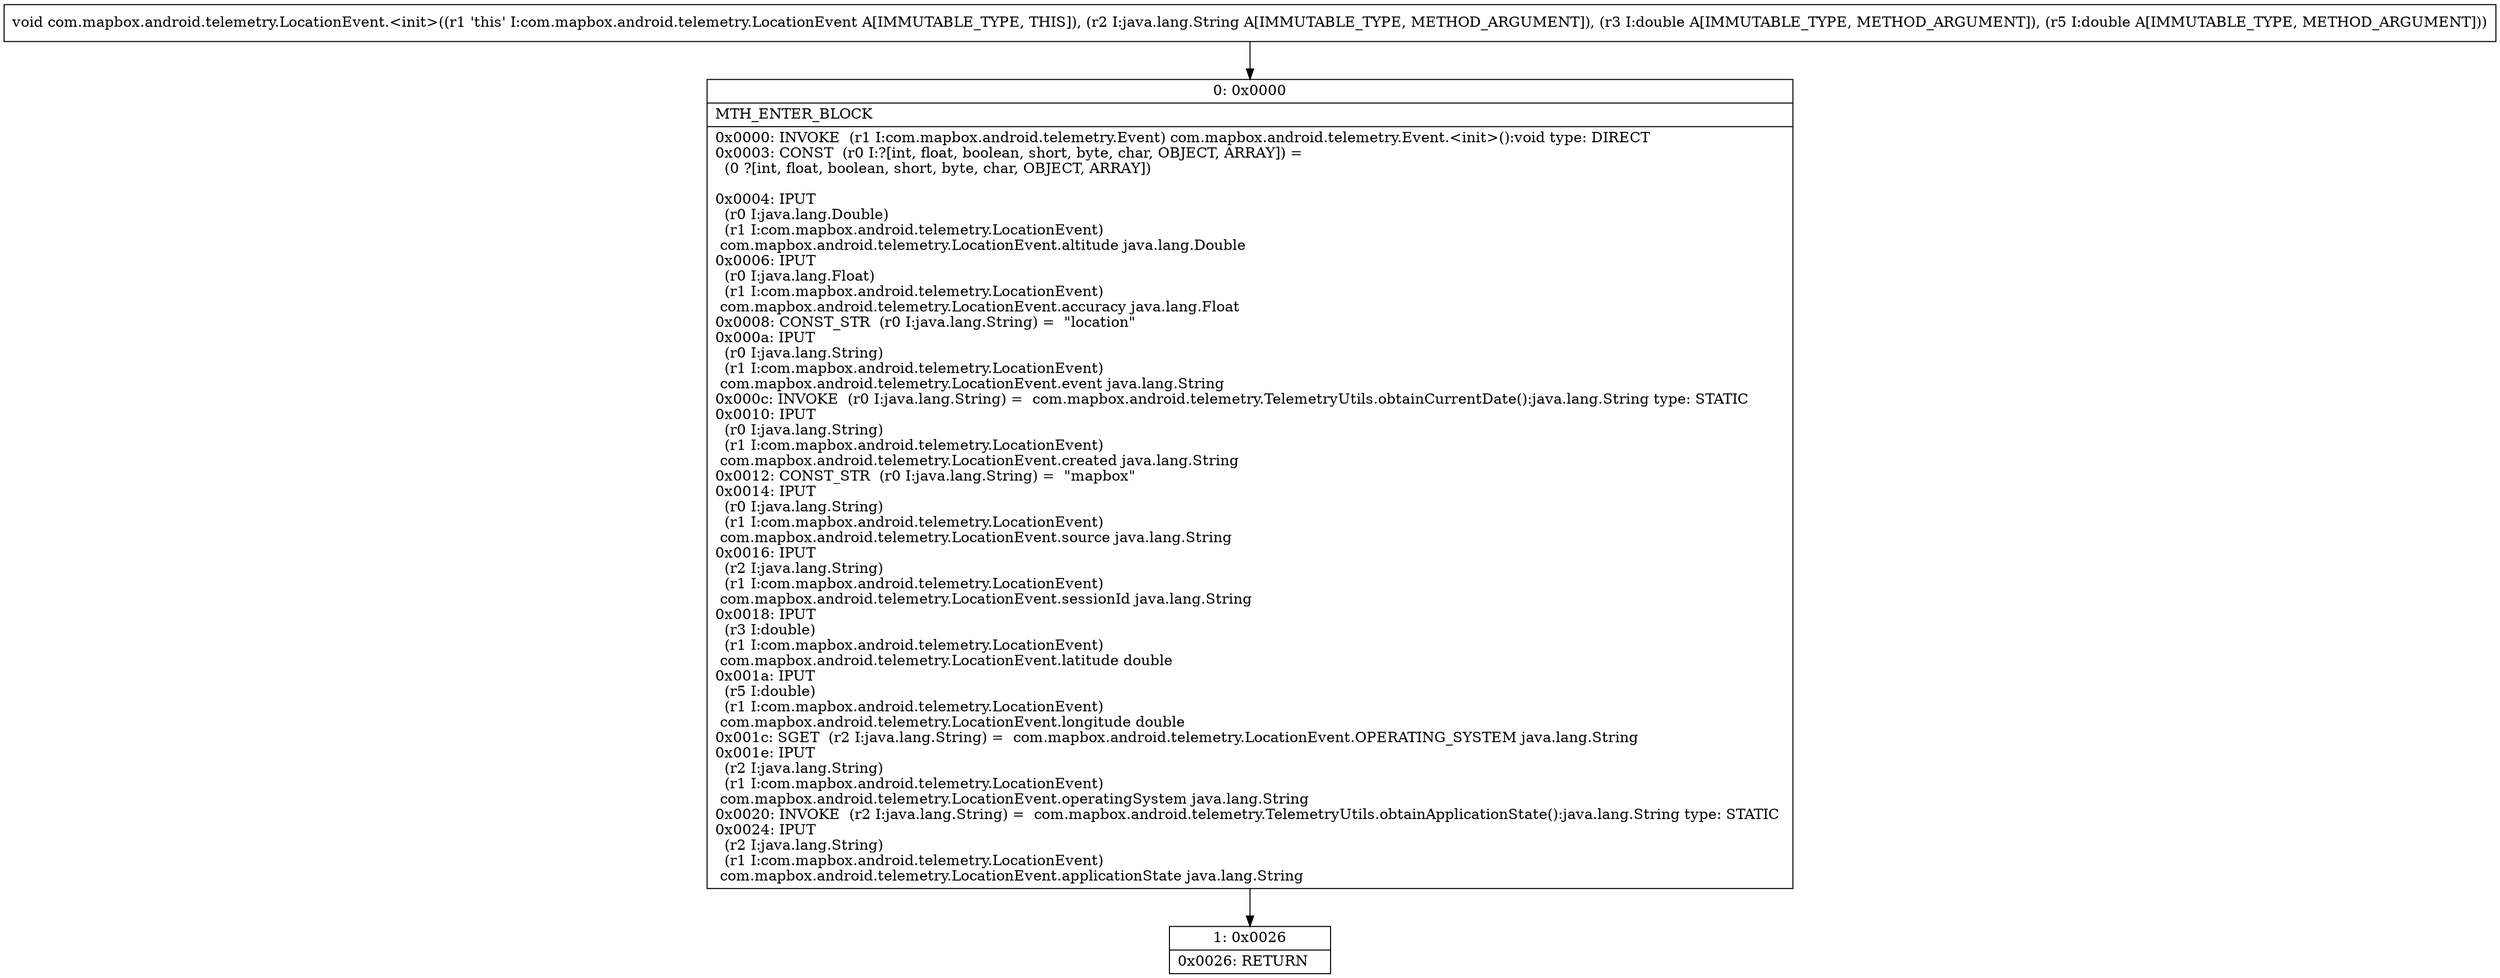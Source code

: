 digraph "CFG forcom.mapbox.android.telemetry.LocationEvent.\<init\>(Ljava\/lang\/String;DD)V" {
Node_0 [shape=record,label="{0\:\ 0x0000|MTH_ENTER_BLOCK\l|0x0000: INVOKE  (r1 I:com.mapbox.android.telemetry.Event) com.mapbox.android.telemetry.Event.\<init\>():void type: DIRECT \l0x0003: CONST  (r0 I:?[int, float, boolean, short, byte, char, OBJECT, ARRAY]) = \l  (0 ?[int, float, boolean, short, byte, char, OBJECT, ARRAY])\l \l0x0004: IPUT  \l  (r0 I:java.lang.Double)\l  (r1 I:com.mapbox.android.telemetry.LocationEvent)\l com.mapbox.android.telemetry.LocationEvent.altitude java.lang.Double \l0x0006: IPUT  \l  (r0 I:java.lang.Float)\l  (r1 I:com.mapbox.android.telemetry.LocationEvent)\l com.mapbox.android.telemetry.LocationEvent.accuracy java.lang.Float \l0x0008: CONST_STR  (r0 I:java.lang.String) =  \"location\" \l0x000a: IPUT  \l  (r0 I:java.lang.String)\l  (r1 I:com.mapbox.android.telemetry.LocationEvent)\l com.mapbox.android.telemetry.LocationEvent.event java.lang.String \l0x000c: INVOKE  (r0 I:java.lang.String) =  com.mapbox.android.telemetry.TelemetryUtils.obtainCurrentDate():java.lang.String type: STATIC \l0x0010: IPUT  \l  (r0 I:java.lang.String)\l  (r1 I:com.mapbox.android.telemetry.LocationEvent)\l com.mapbox.android.telemetry.LocationEvent.created java.lang.String \l0x0012: CONST_STR  (r0 I:java.lang.String) =  \"mapbox\" \l0x0014: IPUT  \l  (r0 I:java.lang.String)\l  (r1 I:com.mapbox.android.telemetry.LocationEvent)\l com.mapbox.android.telemetry.LocationEvent.source java.lang.String \l0x0016: IPUT  \l  (r2 I:java.lang.String)\l  (r1 I:com.mapbox.android.telemetry.LocationEvent)\l com.mapbox.android.telemetry.LocationEvent.sessionId java.lang.String \l0x0018: IPUT  \l  (r3 I:double)\l  (r1 I:com.mapbox.android.telemetry.LocationEvent)\l com.mapbox.android.telemetry.LocationEvent.latitude double \l0x001a: IPUT  \l  (r5 I:double)\l  (r1 I:com.mapbox.android.telemetry.LocationEvent)\l com.mapbox.android.telemetry.LocationEvent.longitude double \l0x001c: SGET  (r2 I:java.lang.String) =  com.mapbox.android.telemetry.LocationEvent.OPERATING_SYSTEM java.lang.String \l0x001e: IPUT  \l  (r2 I:java.lang.String)\l  (r1 I:com.mapbox.android.telemetry.LocationEvent)\l com.mapbox.android.telemetry.LocationEvent.operatingSystem java.lang.String \l0x0020: INVOKE  (r2 I:java.lang.String) =  com.mapbox.android.telemetry.TelemetryUtils.obtainApplicationState():java.lang.String type: STATIC \l0x0024: IPUT  \l  (r2 I:java.lang.String)\l  (r1 I:com.mapbox.android.telemetry.LocationEvent)\l com.mapbox.android.telemetry.LocationEvent.applicationState java.lang.String \l}"];
Node_1 [shape=record,label="{1\:\ 0x0026|0x0026: RETURN   \l}"];
MethodNode[shape=record,label="{void com.mapbox.android.telemetry.LocationEvent.\<init\>((r1 'this' I:com.mapbox.android.telemetry.LocationEvent A[IMMUTABLE_TYPE, THIS]), (r2 I:java.lang.String A[IMMUTABLE_TYPE, METHOD_ARGUMENT]), (r3 I:double A[IMMUTABLE_TYPE, METHOD_ARGUMENT]), (r5 I:double A[IMMUTABLE_TYPE, METHOD_ARGUMENT])) }"];
MethodNode -> Node_0;
Node_0 -> Node_1;
}

